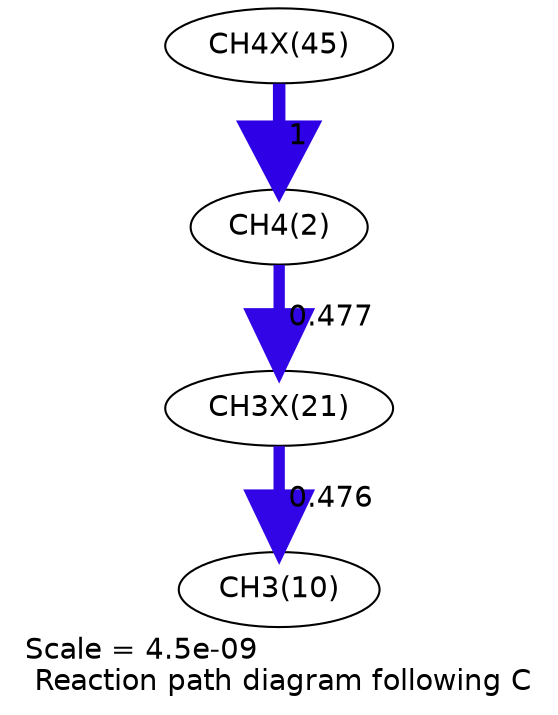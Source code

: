 digraph reaction_paths {
center=1;
s67 -> s4[fontname="Helvetica", penwidth=6, arrowsize=3, color="0.7, 1.5, 0.9"
, label=" 1"];
s4 -> s59[fontname="Helvetica", penwidth=5.44, arrowsize=2.72, color="0.7, 0.977, 0.9"
, label=" 0.477"];
s59 -> s12[fontname="Helvetica", penwidth=5.44, arrowsize=2.72, color="0.7, 0.976, 0.9"
, label=" 0.476"];
s4 [ fontname="Helvetica", label="CH4(2)"];
s12 [ fontname="Helvetica", label="CH3(10)"];
s59 [ fontname="Helvetica", label="CH3X(21)"];
s67 [ fontname="Helvetica", label="CH4X(45)"];
 label = "Scale = 4.5e-09\l Reaction path diagram following C";
 fontname = "Helvetica";
}
